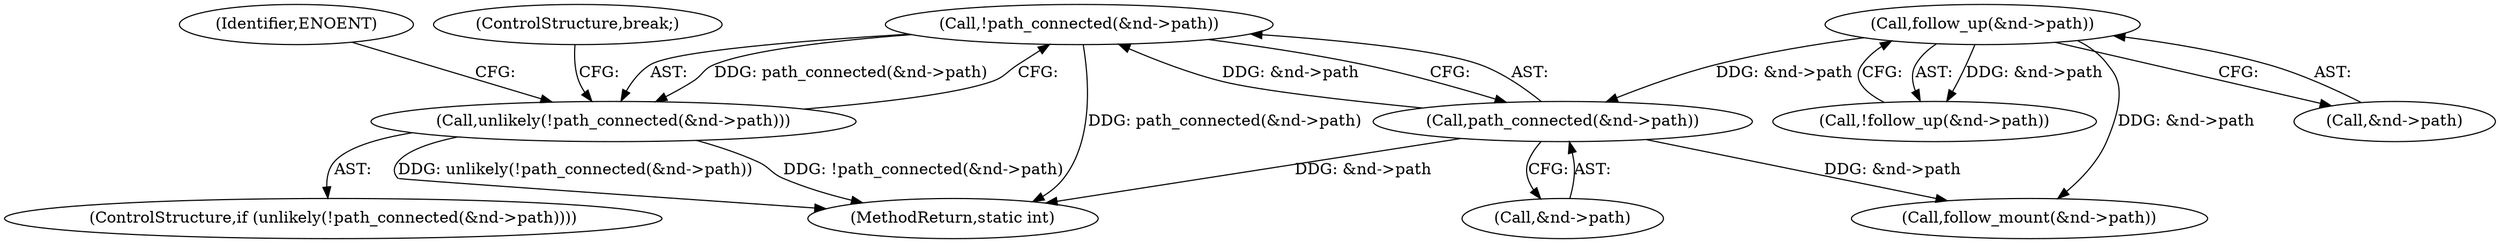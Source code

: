 digraph "0_linux_397d425dc26da728396e66d392d5dcb8dac30c37@API" {
"1000181" [label="(Call,!path_connected(&nd->path))"];
"1000182" [label="(Call,path_connected(&nd->path))"];
"1000193" [label="(Call,follow_up(&nd->path))"];
"1000180" [label="(Call,unlikely(!path_connected(&nd->path)))"];
"1000183" [label="(Call,&nd->path)"];
"1000182" [label="(Call,path_connected(&nd->path))"];
"1000180" [label="(Call,unlikely(!path_connected(&nd->path)))"];
"1000217" [label="(MethodReturn,static int)"];
"1000179" [label="(ControlStructure,if (unlikely(!path_connected(&nd->path))))"];
"1000192" [label="(Call,!follow_up(&nd->path))"];
"1000189" [label="(Identifier,ENOENT)"];
"1000190" [label="(ControlStructure,break;)"];
"1000199" [label="(Call,follow_mount(&nd->path))"];
"1000193" [label="(Call,follow_up(&nd->path))"];
"1000181" [label="(Call,!path_connected(&nd->path))"];
"1000194" [label="(Call,&nd->path)"];
"1000181" -> "1000180"  [label="AST: "];
"1000181" -> "1000182"  [label="CFG: "];
"1000182" -> "1000181"  [label="AST: "];
"1000180" -> "1000181"  [label="CFG: "];
"1000181" -> "1000217"  [label="DDG: path_connected(&nd->path)"];
"1000181" -> "1000180"  [label="DDG: path_connected(&nd->path)"];
"1000182" -> "1000181"  [label="DDG: &nd->path"];
"1000182" -> "1000183"  [label="CFG: "];
"1000183" -> "1000182"  [label="AST: "];
"1000182" -> "1000217"  [label="DDG: &nd->path"];
"1000193" -> "1000182"  [label="DDG: &nd->path"];
"1000182" -> "1000199"  [label="DDG: &nd->path"];
"1000193" -> "1000192"  [label="AST: "];
"1000193" -> "1000194"  [label="CFG: "];
"1000194" -> "1000193"  [label="AST: "];
"1000192" -> "1000193"  [label="CFG: "];
"1000193" -> "1000192"  [label="DDG: &nd->path"];
"1000193" -> "1000199"  [label="DDG: &nd->path"];
"1000180" -> "1000179"  [label="AST: "];
"1000189" -> "1000180"  [label="CFG: "];
"1000190" -> "1000180"  [label="CFG: "];
"1000180" -> "1000217"  [label="DDG: !path_connected(&nd->path)"];
"1000180" -> "1000217"  [label="DDG: unlikely(!path_connected(&nd->path))"];
}
